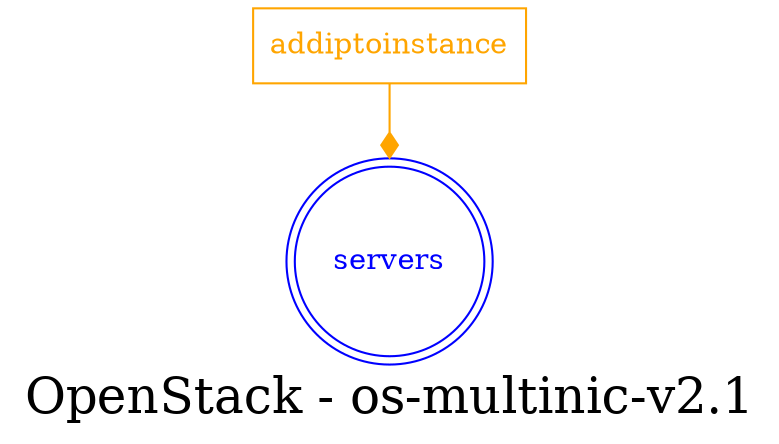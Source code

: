 digraph LexiconGraph {
graph[label="OpenStack - os-multinic-v2.1", fontsize=24]
splines=true
"servers" [color=blue, fontcolor=blue, shape=doublecircle]
"addiptoinstance" [color=orange, fontcolor=orange, shape=box]
"addiptoinstance" -> "servers" [color=orange, fontcolor=orange, arrowhead=diamond, arrowtail=none]
}

